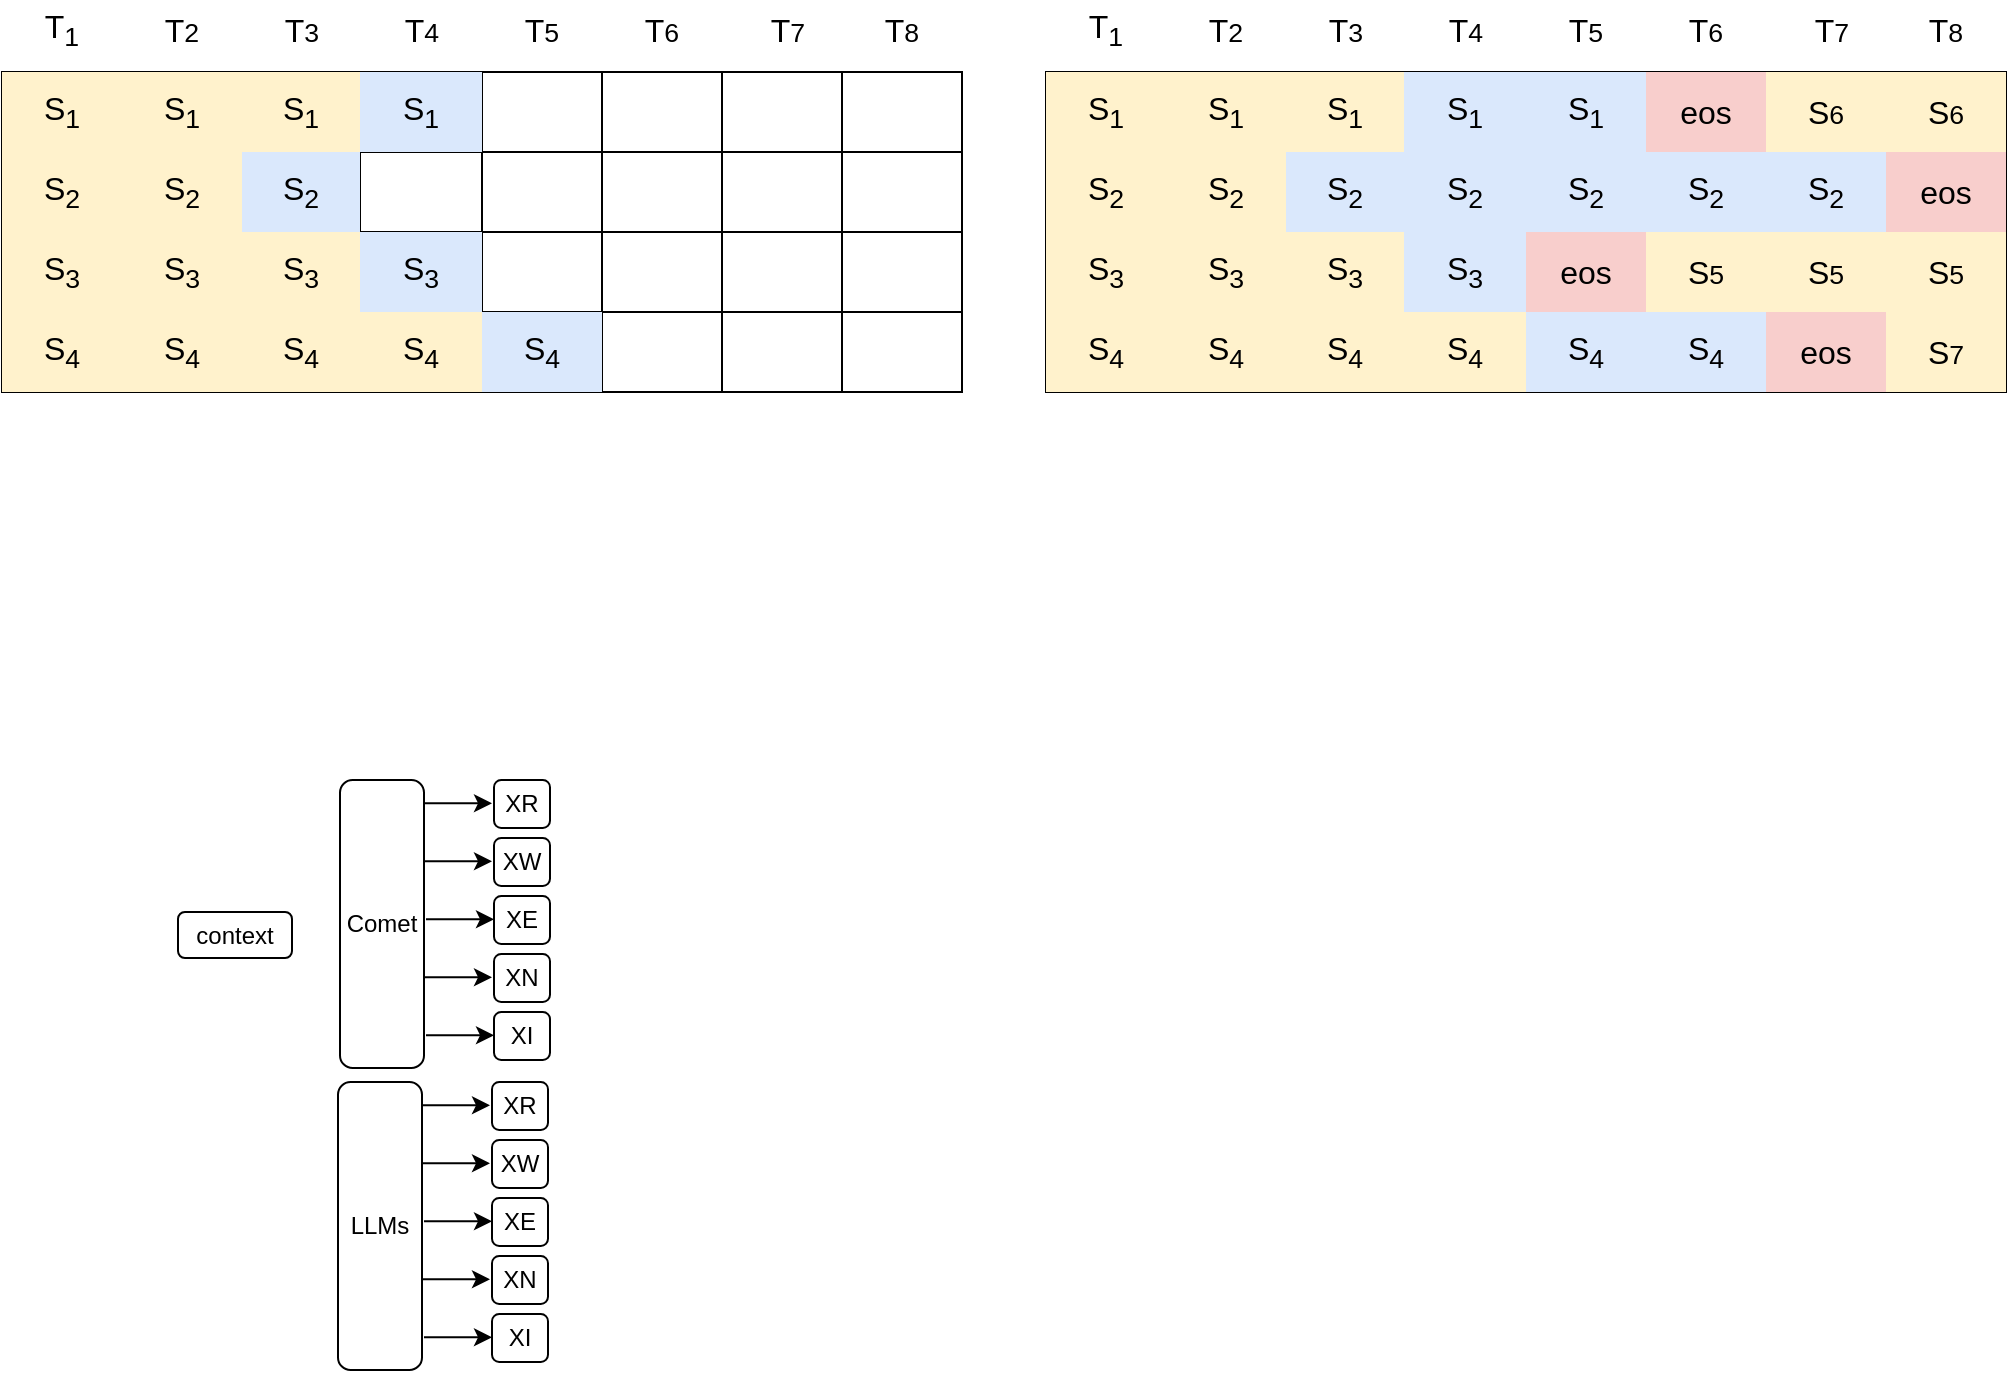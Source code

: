 <mxfile version="23.1.8" type="github">
  <diagram name="第 1 页" id="E3gvmm7QXCJdXxmauFpD">
    <mxGraphModel dx="1214" dy="18" grid="0" gridSize="10" guides="1" tooltips="1" connect="1" arrows="1" fold="1" page="0" pageScale="1" pageWidth="827" pageHeight="1169" math="0" shadow="0">
      <root>
        <mxCell id="0" />
        <mxCell id="1" parent="0" />
        <mxCell id="y5g39HavJ96Rf9E6E70P-49" value="" style="shape=table;startSize=0;container=1;collapsible=0;childLayout=tableLayout;fontSize=16;fillColor=none;" parent="1" vertex="1">
          <mxGeometry x="-293" y="565" width="480" height="160" as="geometry" />
        </mxCell>
        <mxCell id="y5g39HavJ96Rf9E6E70P-62" style="shape=tableRow;horizontal=0;startSize=0;swimlaneHead=0;swimlaneBody=0;strokeColor=inherit;top=0;left=0;bottom=0;right=0;collapsible=0;dropTarget=0;fillColor=none;points=[[0,0.5],[1,0.5]];portConstraint=eastwest;fontSize=16;" parent="y5g39HavJ96Rf9E6E70P-49" vertex="1">
          <mxGeometry width="480" height="40" as="geometry" />
        </mxCell>
        <mxCell id="y5g39HavJ96Rf9E6E70P-63" value="S&lt;sub&gt;1&lt;/sub&gt;" style="shape=partialRectangle;html=1;whiteSpace=wrap;connectable=0;strokeColor=#d6b656;overflow=hidden;fillColor=#fff2cc;top=0;left=0;bottom=0;right=0;pointerEvents=1;fontSize=16;" parent="y5g39HavJ96Rf9E6E70P-62" vertex="1">
          <mxGeometry width="60" height="40" as="geometry">
            <mxRectangle width="60" height="40" as="alternateBounds" />
          </mxGeometry>
        </mxCell>
        <mxCell id="y5g39HavJ96Rf9E6E70P-64" value="S&lt;sub&gt;1&lt;/sub&gt;" style="shape=partialRectangle;html=1;whiteSpace=wrap;connectable=0;strokeColor=#d6b656;overflow=hidden;fillColor=#fff2cc;top=0;left=0;bottom=0;right=0;pointerEvents=1;fontSize=16;" parent="y5g39HavJ96Rf9E6E70P-62" vertex="1">
          <mxGeometry x="60" width="60" height="40" as="geometry">
            <mxRectangle width="60" height="40" as="alternateBounds" />
          </mxGeometry>
        </mxCell>
        <mxCell id="y5g39HavJ96Rf9E6E70P-66" value="S&lt;sub&gt;1&lt;/sub&gt;" style="shape=partialRectangle;html=1;whiteSpace=wrap;connectable=0;strokeColor=#000000;overflow=hidden;fillColor=#fff2cc;top=0;left=0;bottom=0;right=0;pointerEvents=1;fontSize=16;" parent="y5g39HavJ96Rf9E6E70P-62" vertex="1">
          <mxGeometry x="120" width="59" height="40" as="geometry">
            <mxRectangle width="59" height="40" as="alternateBounds" />
          </mxGeometry>
        </mxCell>
        <mxCell id="y5g39HavJ96Rf9E6E70P-70" value="S&lt;sub&gt;1&lt;/sub&gt;" style="shape=partialRectangle;html=1;whiteSpace=wrap;connectable=0;strokeColor=#000000;overflow=hidden;fillColor=#dae8fc;top=0;left=0;bottom=0;right=0;pointerEvents=1;fontSize=16;" parent="y5g39HavJ96Rf9E6E70P-62" vertex="1">
          <mxGeometry x="179" width="61" height="40" as="geometry">
            <mxRectangle width="61" height="40" as="alternateBounds" />
          </mxGeometry>
        </mxCell>
        <mxCell id="y5g39HavJ96Rf9E6E70P-74" style="shape=partialRectangle;html=1;whiteSpace=wrap;connectable=0;overflow=hidden;fillColor=none;top=0;left=0;bottom=0;right=0;pointerEvents=1;fontSize=16;" parent="y5g39HavJ96Rf9E6E70P-62" vertex="1">
          <mxGeometry x="240" width="60" height="40" as="geometry">
            <mxRectangle width="60" height="40" as="alternateBounds" />
          </mxGeometry>
        </mxCell>
        <mxCell id="y5g39HavJ96Rf9E6E70P-78" style="shape=partialRectangle;html=1;whiteSpace=wrap;connectable=0;strokeColor=inherit;overflow=hidden;fillColor=none;top=0;left=0;bottom=0;right=0;pointerEvents=1;fontSize=16;" parent="y5g39HavJ96Rf9E6E70P-62" vertex="1">
          <mxGeometry x="300" width="60" height="40" as="geometry">
            <mxRectangle width="60" height="40" as="alternateBounds" />
          </mxGeometry>
        </mxCell>
        <mxCell id="y5g39HavJ96Rf9E6E70P-82" style="shape=partialRectangle;html=1;whiteSpace=wrap;connectable=0;strokeColor=inherit;overflow=hidden;fillColor=none;top=0;left=0;bottom=0;right=0;pointerEvents=1;fontSize=16;" parent="y5g39HavJ96Rf9E6E70P-62" vertex="1">
          <mxGeometry x="360" width="60" height="40" as="geometry">
            <mxRectangle width="60" height="40" as="alternateBounds" />
          </mxGeometry>
        </mxCell>
        <mxCell id="y5g39HavJ96Rf9E6E70P-65" style="shape=partialRectangle;html=1;whiteSpace=wrap;connectable=0;strokeColor=inherit;overflow=hidden;fillColor=none;top=0;left=0;bottom=0;right=0;pointerEvents=1;fontSize=16;" parent="y5g39HavJ96Rf9E6E70P-62" vertex="1">
          <mxGeometry x="420" width="60" height="40" as="geometry">
            <mxRectangle width="60" height="40" as="alternateBounds" />
          </mxGeometry>
        </mxCell>
        <mxCell id="y5g39HavJ96Rf9E6E70P-50" value="" style="shape=tableRow;horizontal=0;startSize=0;swimlaneHead=0;swimlaneBody=0;strokeColor=inherit;top=0;left=0;bottom=0;right=0;collapsible=0;dropTarget=0;fillColor=none;points=[[0,0.5],[1,0.5]];portConstraint=eastwest;fontSize=16;" parent="y5g39HavJ96Rf9E6E70P-49" vertex="1">
          <mxGeometry y="40" width="480" height="40" as="geometry" />
        </mxCell>
        <mxCell id="y5g39HavJ96Rf9E6E70P-51" value="S&lt;sub&gt;2&lt;/sub&gt;" style="shape=partialRectangle;html=1;whiteSpace=wrap;connectable=0;strokeColor=#d6b656;overflow=hidden;fillColor=#fff2cc;top=0;left=0;bottom=0;right=0;pointerEvents=1;fontSize=16;" parent="y5g39HavJ96Rf9E6E70P-50" vertex="1">
          <mxGeometry width="60" height="40" as="geometry">
            <mxRectangle width="60" height="40" as="alternateBounds" />
          </mxGeometry>
        </mxCell>
        <mxCell id="y5g39HavJ96Rf9E6E70P-52" value="S&lt;sub&gt;2&lt;/sub&gt;" style="shape=partialRectangle;html=1;whiteSpace=wrap;connectable=0;strokeColor=#d6b656;overflow=hidden;fillColor=#fff2cc;top=0;left=0;bottom=0;right=0;pointerEvents=1;fontSize=16;" parent="y5g39HavJ96Rf9E6E70P-50" vertex="1">
          <mxGeometry x="60" width="60" height="40" as="geometry">
            <mxRectangle width="60" height="40" as="alternateBounds" />
          </mxGeometry>
        </mxCell>
        <mxCell id="y5g39HavJ96Rf9E6E70P-67" value="S&lt;sub&gt;2&lt;/sub&gt;" style="shape=partialRectangle;html=1;whiteSpace=wrap;connectable=0;strokeColor=#6c8ebf;overflow=hidden;fillColor=#dae8fc;top=0;left=0;bottom=0;right=0;pointerEvents=1;fontSize=16;" parent="y5g39HavJ96Rf9E6E70P-50" vertex="1">
          <mxGeometry x="120" width="59" height="40" as="geometry">
            <mxRectangle width="59" height="40" as="alternateBounds" />
          </mxGeometry>
        </mxCell>
        <mxCell id="y5g39HavJ96Rf9E6E70P-71" value="" style="shape=partialRectangle;html=1;whiteSpace=wrap;connectable=0;strokeColor=inherit;overflow=hidden;fillColor=none;top=0;left=0;bottom=0;right=0;pointerEvents=1;fontSize=16;" parent="y5g39HavJ96Rf9E6E70P-50" vertex="1">
          <mxGeometry x="179" width="61" height="40" as="geometry">
            <mxRectangle width="61" height="40" as="alternateBounds" />
          </mxGeometry>
        </mxCell>
        <mxCell id="y5g39HavJ96Rf9E6E70P-75" style="shape=partialRectangle;html=1;whiteSpace=wrap;connectable=0;overflow=hidden;top=0;left=0;bottom=0;right=0;pointerEvents=1;fontSize=16;fillColor=none;" parent="y5g39HavJ96Rf9E6E70P-50" vertex="1">
          <mxGeometry x="240" width="60" height="40" as="geometry">
            <mxRectangle width="60" height="40" as="alternateBounds" />
          </mxGeometry>
        </mxCell>
        <mxCell id="y5g39HavJ96Rf9E6E70P-79" style="shape=partialRectangle;html=1;whiteSpace=wrap;connectable=0;overflow=hidden;top=0;left=0;bottom=0;right=0;pointerEvents=1;fontSize=16;fillColor=none;" parent="y5g39HavJ96Rf9E6E70P-50" vertex="1">
          <mxGeometry x="300" width="60" height="40" as="geometry">
            <mxRectangle width="60" height="40" as="alternateBounds" />
          </mxGeometry>
        </mxCell>
        <mxCell id="y5g39HavJ96Rf9E6E70P-83" style="shape=partialRectangle;html=1;whiteSpace=wrap;connectable=0;strokeColor=inherit;overflow=hidden;fillColor=none;top=0;left=0;bottom=0;right=0;pointerEvents=1;fontSize=16;" parent="y5g39HavJ96Rf9E6E70P-50" vertex="1">
          <mxGeometry x="360" width="60" height="40" as="geometry">
            <mxRectangle width="60" height="40" as="alternateBounds" />
          </mxGeometry>
        </mxCell>
        <mxCell id="y5g39HavJ96Rf9E6E70P-53" value="" style="shape=partialRectangle;html=1;whiteSpace=wrap;connectable=0;strokeColor=inherit;overflow=hidden;fillColor=none;top=0;left=0;bottom=0;right=0;pointerEvents=1;fontSize=16;" parent="y5g39HavJ96Rf9E6E70P-50" vertex="1">
          <mxGeometry x="420" width="60" height="40" as="geometry">
            <mxRectangle width="60" height="40" as="alternateBounds" />
          </mxGeometry>
        </mxCell>
        <mxCell id="y5g39HavJ96Rf9E6E70P-54" value="" style="shape=tableRow;horizontal=0;startSize=0;swimlaneHead=0;swimlaneBody=0;strokeColor=inherit;top=0;left=0;bottom=0;right=0;collapsible=0;dropTarget=0;fillColor=none;points=[[0,0.5],[1,0.5]];portConstraint=eastwest;fontSize=16;" parent="y5g39HavJ96Rf9E6E70P-49" vertex="1">
          <mxGeometry y="80" width="480" height="40" as="geometry" />
        </mxCell>
        <mxCell id="y5g39HavJ96Rf9E6E70P-55" value="S&lt;sub&gt;3&lt;/sub&gt;" style="shape=partialRectangle;html=1;whiteSpace=wrap;connectable=0;strokeColor=#d6b656;overflow=hidden;fillColor=#fff2cc;top=0;left=0;bottom=0;right=0;pointerEvents=1;fontSize=16;" parent="y5g39HavJ96Rf9E6E70P-54" vertex="1">
          <mxGeometry width="60" height="40" as="geometry">
            <mxRectangle width="60" height="40" as="alternateBounds" />
          </mxGeometry>
        </mxCell>
        <mxCell id="y5g39HavJ96Rf9E6E70P-56" value="S&lt;sub&gt;3&lt;/sub&gt;" style="shape=partialRectangle;html=1;whiteSpace=wrap;connectable=0;strokeColor=#d6b656;overflow=hidden;fillColor=#fff2cc;top=0;left=0;bottom=0;right=0;pointerEvents=1;fontSize=16;" parent="y5g39HavJ96Rf9E6E70P-54" vertex="1">
          <mxGeometry x="60" width="60" height="40" as="geometry">
            <mxRectangle width="60" height="40" as="alternateBounds" />
          </mxGeometry>
        </mxCell>
        <mxCell id="y5g39HavJ96Rf9E6E70P-68" value="S&lt;sub&gt;3&lt;/sub&gt;" style="shape=partialRectangle;html=1;whiteSpace=wrap;connectable=0;strokeColor=#d6b656;overflow=hidden;fillColor=#fff2cc;top=0;left=0;bottom=0;right=0;pointerEvents=1;fontSize=16;" parent="y5g39HavJ96Rf9E6E70P-54" vertex="1">
          <mxGeometry x="120" width="59" height="40" as="geometry">
            <mxRectangle width="59" height="40" as="alternateBounds" />
          </mxGeometry>
        </mxCell>
        <mxCell id="y5g39HavJ96Rf9E6E70P-72" value="S&lt;sub&gt;3&lt;/sub&gt;" style="shape=partialRectangle;html=1;whiteSpace=wrap;connectable=0;strokeColor=#6c8ebf;overflow=hidden;fillColor=#dae8fc;top=0;left=0;bottom=0;right=0;pointerEvents=1;fontSize=16;" parent="y5g39HavJ96Rf9E6E70P-54" vertex="1">
          <mxGeometry x="179" width="61" height="40" as="geometry">
            <mxRectangle width="61" height="40" as="alternateBounds" />
          </mxGeometry>
        </mxCell>
        <mxCell id="y5g39HavJ96Rf9E6E70P-76" style="shape=partialRectangle;html=1;whiteSpace=wrap;connectable=0;overflow=hidden;fillColor=none;top=0;left=0;bottom=0;right=0;pointerEvents=1;fontSize=16;strokeWidth=5;" parent="y5g39HavJ96Rf9E6E70P-54" vertex="1">
          <mxGeometry x="240" width="60" height="40" as="geometry">
            <mxRectangle width="60" height="40" as="alternateBounds" />
          </mxGeometry>
        </mxCell>
        <mxCell id="y5g39HavJ96Rf9E6E70P-80" style="shape=partialRectangle;html=1;whiteSpace=wrap;connectable=0;overflow=hidden;top=0;left=0;bottom=0;right=0;pointerEvents=1;fontSize=16;fillColor=none;" parent="y5g39HavJ96Rf9E6E70P-54" vertex="1">
          <mxGeometry x="300" width="60" height="40" as="geometry">
            <mxRectangle width="60" height="40" as="alternateBounds" />
          </mxGeometry>
        </mxCell>
        <mxCell id="y5g39HavJ96Rf9E6E70P-84" style="shape=partialRectangle;html=1;whiteSpace=wrap;connectable=0;strokeColor=inherit;overflow=hidden;fillColor=none;top=0;left=0;bottom=0;right=0;pointerEvents=1;fontSize=16;" parent="y5g39HavJ96Rf9E6E70P-54" vertex="1">
          <mxGeometry x="360" width="60" height="40" as="geometry">
            <mxRectangle width="60" height="40" as="alternateBounds" />
          </mxGeometry>
        </mxCell>
        <mxCell id="y5g39HavJ96Rf9E6E70P-57" value="" style="shape=partialRectangle;html=1;whiteSpace=wrap;connectable=0;strokeColor=inherit;overflow=hidden;fillColor=none;top=0;left=0;bottom=0;right=0;pointerEvents=1;fontSize=16;" parent="y5g39HavJ96Rf9E6E70P-54" vertex="1">
          <mxGeometry x="420" width="60" height="40" as="geometry">
            <mxRectangle width="60" height="40" as="alternateBounds" />
          </mxGeometry>
        </mxCell>
        <mxCell id="y5g39HavJ96Rf9E6E70P-58" value="" style="shape=tableRow;horizontal=0;startSize=0;swimlaneHead=0;swimlaneBody=0;strokeColor=inherit;top=0;left=0;bottom=0;right=0;collapsible=0;dropTarget=0;fillColor=none;points=[[0,0.5],[1,0.5]];portConstraint=eastwest;fontSize=16;" parent="y5g39HavJ96Rf9E6E70P-49" vertex="1">
          <mxGeometry y="120" width="480" height="40" as="geometry" />
        </mxCell>
        <mxCell id="y5g39HavJ96Rf9E6E70P-59" value="S&lt;sub&gt;4&lt;/sub&gt;" style="shape=partialRectangle;html=1;whiteSpace=wrap;connectable=0;strokeColor=#d6b656;overflow=hidden;fillColor=#fff2cc;top=0;left=0;bottom=0;right=0;pointerEvents=1;fontSize=16;" parent="y5g39HavJ96Rf9E6E70P-58" vertex="1">
          <mxGeometry width="60" height="40" as="geometry">
            <mxRectangle width="60" height="40" as="alternateBounds" />
          </mxGeometry>
        </mxCell>
        <mxCell id="y5g39HavJ96Rf9E6E70P-60" value="S&lt;sub&gt;4&lt;/sub&gt;" style="shape=partialRectangle;html=1;whiteSpace=wrap;connectable=0;strokeColor=#d6b656;overflow=hidden;fillColor=#fff2cc;top=0;left=0;bottom=0;right=0;pointerEvents=1;fontSize=16;" parent="y5g39HavJ96Rf9E6E70P-58" vertex="1">
          <mxGeometry x="60" width="60" height="40" as="geometry">
            <mxRectangle width="60" height="40" as="alternateBounds" />
          </mxGeometry>
        </mxCell>
        <mxCell id="y5g39HavJ96Rf9E6E70P-69" value="S&lt;sub&gt;4&lt;/sub&gt;" style="shape=partialRectangle;html=1;whiteSpace=wrap;connectable=0;strokeColor=#d6b656;overflow=hidden;fillColor=#fff2cc;top=0;left=0;bottom=0;right=0;pointerEvents=1;fontSize=16;" parent="y5g39HavJ96Rf9E6E70P-58" vertex="1">
          <mxGeometry x="120" width="59" height="40" as="geometry">
            <mxRectangle width="59" height="40" as="alternateBounds" />
          </mxGeometry>
        </mxCell>
        <mxCell id="y5g39HavJ96Rf9E6E70P-73" value="S&lt;sub&gt;4&lt;/sub&gt;" style="shape=partialRectangle;html=1;whiteSpace=wrap;connectable=0;strokeColor=#d6b656;overflow=hidden;fillColor=#fff2cc;top=0;left=0;bottom=0;right=0;pointerEvents=1;fontSize=16;" parent="y5g39HavJ96Rf9E6E70P-58" vertex="1">
          <mxGeometry x="179" width="61" height="40" as="geometry">
            <mxRectangle width="61" height="40" as="alternateBounds" />
          </mxGeometry>
        </mxCell>
        <mxCell id="y5g39HavJ96Rf9E6E70P-77" value="S&lt;sub&gt;4&lt;/sub&gt;" style="shape=partialRectangle;html=1;whiteSpace=wrap;connectable=0;strokeColor=#6c8ebf;overflow=hidden;fillColor=#dae8fc;top=0;left=0;bottom=0;right=0;pointerEvents=1;fontSize=16;" parent="y5g39HavJ96Rf9E6E70P-58" vertex="1">
          <mxGeometry x="240" width="60" height="40" as="geometry">
            <mxRectangle width="60" height="40" as="alternateBounds" />
          </mxGeometry>
        </mxCell>
        <mxCell id="y5g39HavJ96Rf9E6E70P-81" style="shape=partialRectangle;html=1;whiteSpace=wrap;connectable=0;strokeColor=inherit;overflow=hidden;fillColor=none;top=0;left=0;bottom=0;right=0;pointerEvents=1;fontSize=16;" parent="y5g39HavJ96Rf9E6E70P-58" vertex="1">
          <mxGeometry x="300" width="60" height="40" as="geometry">
            <mxRectangle width="60" height="40" as="alternateBounds" />
          </mxGeometry>
        </mxCell>
        <mxCell id="y5g39HavJ96Rf9E6E70P-85" style="shape=partialRectangle;html=1;whiteSpace=wrap;connectable=0;strokeColor=inherit;overflow=hidden;fillColor=none;top=0;left=0;bottom=0;right=0;pointerEvents=1;fontSize=16;" parent="y5g39HavJ96Rf9E6E70P-58" vertex="1">
          <mxGeometry x="360" width="60" height="40" as="geometry">
            <mxRectangle width="60" height="40" as="alternateBounds" />
          </mxGeometry>
        </mxCell>
        <mxCell id="y5g39HavJ96Rf9E6E70P-61" value="" style="shape=partialRectangle;html=1;whiteSpace=wrap;connectable=0;strokeColor=inherit;overflow=hidden;fillColor=none;top=0;left=0;bottom=0;right=0;pointerEvents=1;fontSize=16;" parent="y5g39HavJ96Rf9E6E70P-58" vertex="1">
          <mxGeometry x="420" width="60" height="40" as="geometry">
            <mxRectangle width="60" height="40" as="alternateBounds" />
          </mxGeometry>
        </mxCell>
        <mxCell id="y5g39HavJ96Rf9E6E70P-88" value="T&lt;sub&gt;1&lt;/sub&gt;" style="text;strokeColor=none;fillColor=none;html=1;align=center;verticalAlign=middle;whiteSpace=wrap;rounded=0;fontSize=16;" parent="1" vertex="1">
          <mxGeometry x="-293" y="529" width="60" height="30" as="geometry" />
        </mxCell>
        <mxCell id="y5g39HavJ96Rf9E6E70P-89" value="T&lt;span style=&quot;font-size: 13.333px;&quot;&gt;2&lt;/span&gt;" style="text;strokeColor=none;fillColor=none;html=1;align=center;verticalAlign=middle;whiteSpace=wrap;rounded=0;fontSize=16;" parent="1" vertex="1">
          <mxGeometry x="-233" y="529" width="60" height="30" as="geometry" />
        </mxCell>
        <mxCell id="y5g39HavJ96Rf9E6E70P-90" value="T&lt;span style=&quot;font-size: 13.333px;&quot;&gt;3&lt;/span&gt;" style="text;strokeColor=none;fillColor=none;html=1;align=center;verticalAlign=middle;whiteSpace=wrap;rounded=0;fontSize=16;" parent="1" vertex="1">
          <mxGeometry x="-173" y="529" width="60" height="30" as="geometry" />
        </mxCell>
        <mxCell id="y5g39HavJ96Rf9E6E70P-92" value="T&lt;span style=&quot;font-size: 13.333px;&quot;&gt;4&lt;/span&gt;" style="text;strokeColor=none;fillColor=none;html=1;align=center;verticalAlign=middle;whiteSpace=wrap;rounded=0;fontSize=16;" parent="1" vertex="1">
          <mxGeometry x="-113" y="529" width="60" height="30" as="geometry" />
        </mxCell>
        <mxCell id="y5g39HavJ96Rf9E6E70P-93" value="T&lt;span style=&quot;font-size: 13.333px;&quot;&gt;5&lt;/span&gt;" style="text;strokeColor=none;fillColor=none;html=1;align=center;verticalAlign=middle;whiteSpace=wrap;rounded=0;fontSize=16;" parent="1" vertex="1">
          <mxGeometry x="-53" y="529" width="60" height="30" as="geometry" />
        </mxCell>
        <mxCell id="y5g39HavJ96Rf9E6E70P-94" value="T&lt;span style=&quot;font-size: 13.333px;&quot;&gt;6&lt;/span&gt;" style="text;strokeColor=none;fillColor=none;html=1;align=center;verticalAlign=middle;whiteSpace=wrap;rounded=0;fontSize=16;" parent="1" vertex="1">
          <mxGeometry x="7" y="529" width="60" height="30" as="geometry" />
        </mxCell>
        <mxCell id="y5g39HavJ96Rf9E6E70P-95" value="T&lt;span style=&quot;font-size: 13.333px;&quot;&gt;7&lt;/span&gt;" style="text;strokeColor=none;fillColor=none;html=1;align=center;verticalAlign=middle;whiteSpace=wrap;rounded=0;fontSize=16;" parent="1" vertex="1">
          <mxGeometry x="70" y="529" width="60" height="30" as="geometry" />
        </mxCell>
        <mxCell id="y5g39HavJ96Rf9E6E70P-96" value="T&lt;span style=&quot;font-size: 13.333px;&quot;&gt;8&lt;/span&gt;" style="text;strokeColor=none;fillColor=none;html=1;align=center;verticalAlign=middle;whiteSpace=wrap;rounded=0;fontSize=16;" parent="1" vertex="1">
          <mxGeometry x="127" y="529" width="60" height="30" as="geometry" />
        </mxCell>
        <mxCell id="y5g39HavJ96Rf9E6E70P-142" value="" style="shape=table;startSize=0;container=1;collapsible=0;childLayout=tableLayout;fontSize=16;" parent="1" vertex="1">
          <mxGeometry x="229" y="565" width="480" height="160" as="geometry" />
        </mxCell>
        <mxCell id="y5g39HavJ96Rf9E6E70P-143" style="shape=tableRow;horizontal=0;startSize=0;swimlaneHead=0;swimlaneBody=0;strokeColor=inherit;top=0;left=0;bottom=0;right=0;collapsible=0;dropTarget=0;fillColor=none;points=[[0,0.5],[1,0.5]];portConstraint=eastwest;fontSize=16;" parent="y5g39HavJ96Rf9E6E70P-142" vertex="1">
          <mxGeometry width="480" height="40" as="geometry" />
        </mxCell>
        <mxCell id="y5g39HavJ96Rf9E6E70P-144" value="S&lt;sub&gt;1&lt;/sub&gt;" style="shape=partialRectangle;html=1;whiteSpace=wrap;connectable=0;strokeColor=#d6b656;overflow=hidden;fillColor=#fff2cc;top=0;left=0;bottom=0;right=0;pointerEvents=1;fontSize=16;" parent="y5g39HavJ96Rf9E6E70P-143" vertex="1">
          <mxGeometry width="60" height="40" as="geometry">
            <mxRectangle width="60" height="40" as="alternateBounds" />
          </mxGeometry>
        </mxCell>
        <mxCell id="y5g39HavJ96Rf9E6E70P-145" value="S&lt;sub&gt;1&lt;/sub&gt;" style="shape=partialRectangle;html=1;whiteSpace=wrap;connectable=0;strokeColor=#d6b656;overflow=hidden;fillColor=#fff2cc;top=0;left=0;bottom=0;right=0;pointerEvents=1;fontSize=16;" parent="y5g39HavJ96Rf9E6E70P-143" vertex="1">
          <mxGeometry x="60" width="60" height="40" as="geometry">
            <mxRectangle width="60" height="40" as="alternateBounds" />
          </mxGeometry>
        </mxCell>
        <mxCell id="y5g39HavJ96Rf9E6E70P-146" value="S&lt;sub&gt;1&lt;/sub&gt;" style="shape=partialRectangle;html=1;whiteSpace=wrap;connectable=0;strokeColor=#d6b656;overflow=hidden;fillColor=#fff2cc;top=0;left=0;bottom=0;right=0;pointerEvents=1;fontSize=16;" parent="y5g39HavJ96Rf9E6E70P-143" vertex="1">
          <mxGeometry x="120" width="59" height="40" as="geometry">
            <mxRectangle width="59" height="40" as="alternateBounds" />
          </mxGeometry>
        </mxCell>
        <mxCell id="y5g39HavJ96Rf9E6E70P-147" value="S&lt;sub&gt;1&lt;/sub&gt;" style="shape=partialRectangle;html=1;whiteSpace=wrap;connectable=0;strokeColor=#6c8ebf;overflow=hidden;fillColor=#dae8fc;top=0;left=0;bottom=0;right=0;pointerEvents=1;fontSize=16;" parent="y5g39HavJ96Rf9E6E70P-143" vertex="1">
          <mxGeometry x="179" width="61" height="40" as="geometry">
            <mxRectangle width="61" height="40" as="alternateBounds" />
          </mxGeometry>
        </mxCell>
        <mxCell id="y5g39HavJ96Rf9E6E70P-148" value="&lt;span style=&quot;color: rgb(0, 0, 0); font-family: Helvetica; font-size: 16px; font-style: normal; font-variant-ligatures: normal; font-variant-caps: normal; font-weight: 400; letter-spacing: normal; orphans: 2; text-align: center; text-indent: 0px; text-transform: none; widows: 2; word-spacing: 0px; -webkit-text-stroke-width: 0px; text-decoration-thickness: initial; text-decoration-style: initial; text-decoration-color: initial; float: none; display: inline !important;&quot;&gt;S&lt;/span&gt;&lt;sub style=&quot;border-color: var(--border-color); color: rgb(0, 0, 0); font-family: Helvetica; font-style: normal; font-variant-ligatures: normal; font-variant-caps: normal; font-weight: 400; letter-spacing: normal; orphans: 2; text-align: center; text-indent: 0px; text-transform: none; widows: 2; word-spacing: 0px; -webkit-text-stroke-width: 0px; text-decoration-thickness: initial; text-decoration-style: initial; text-decoration-color: initial;&quot;&gt;1&lt;/sub&gt;" style="shape=partialRectangle;html=1;whiteSpace=wrap;connectable=0;strokeColor=#000000;overflow=hidden;fillColor=#dae8fc;top=0;left=0;bottom=0;right=0;pointerEvents=1;fontSize=16;" parent="y5g39HavJ96Rf9E6E70P-143" vertex="1">
          <mxGeometry x="240" width="60" height="40" as="geometry">
            <mxRectangle width="60" height="40" as="alternateBounds" />
          </mxGeometry>
        </mxCell>
        <mxCell id="y5g39HavJ96Rf9E6E70P-149" value="eos" style="shape=partialRectangle;html=1;whiteSpace=wrap;connectable=0;strokeColor=#b85450;overflow=hidden;fillColor=#f8cecc;top=0;left=0;bottom=0;right=0;pointerEvents=1;fontSize=16;" parent="y5g39HavJ96Rf9E6E70P-143" vertex="1">
          <mxGeometry x="300" width="60" height="40" as="geometry">
            <mxRectangle width="60" height="40" as="alternateBounds" />
          </mxGeometry>
        </mxCell>
        <mxCell id="y5g39HavJ96Rf9E6E70P-150" value="&lt;span style=&quot;border-color: var(--border-color); color: rgb(0, 0, 0); font-family: Helvetica; font-size: 16px; font-style: normal; font-variant-ligatures: normal; font-variant-caps: normal; font-weight: 400; letter-spacing: normal; orphans: 2; text-align: center; text-indent: 0px; text-transform: none; widows: 2; word-spacing: 0px; -webkit-text-stroke-width: 0px; text-decoration-thickness: initial; text-decoration-style: initial; text-decoration-color: initial; float: none; display: inline !important;&quot;&gt;S&lt;/span&gt;&lt;span style=&quot;border-color: var(--border-color); color: rgb(0, 0, 0); font-family: Helvetica; font-style: normal; font-variant-ligatures: normal; font-variant-caps: normal; font-weight: 400; letter-spacing: normal; orphans: 2; text-align: center; text-indent: 0px; text-transform: none; widows: 2; word-spacing: 0px; -webkit-text-stroke-width: 0px; text-decoration-thickness: initial; text-decoration-style: initial; text-decoration-color: initial; float: none; font-size: 13.333px; display: inline !important;&quot;&gt;6&lt;/span&gt;" style="shape=partialRectangle;html=1;whiteSpace=wrap;connectable=0;strokeColor=#d6b656;overflow=hidden;fillColor=#fff2cc;top=0;left=0;bottom=0;right=0;pointerEvents=1;fontSize=16;" parent="y5g39HavJ96Rf9E6E70P-143" vertex="1">
          <mxGeometry x="360" width="60" height="40" as="geometry">
            <mxRectangle width="60" height="40" as="alternateBounds" />
          </mxGeometry>
        </mxCell>
        <mxCell id="y5g39HavJ96Rf9E6E70P-151" value="&lt;span style=&quot;border-color: var(--border-color); color: rgb(0, 0, 0); font-family: Helvetica; font-size: 16px; font-style: normal; font-variant-ligatures: normal; font-variant-caps: normal; font-weight: 400; letter-spacing: normal; orphans: 2; text-align: center; text-indent: 0px; text-transform: none; widows: 2; word-spacing: 0px; -webkit-text-stroke-width: 0px; text-decoration-thickness: initial; text-decoration-style: initial; text-decoration-color: initial; float: none; display: inline !important;&quot;&gt;S&lt;/span&gt;&lt;span style=&quot;border-color: var(--border-color); color: rgb(0, 0, 0); font-family: Helvetica; font-style: normal; font-variant-ligatures: normal; font-variant-caps: normal; font-weight: 400; letter-spacing: normal; orphans: 2; text-align: center; text-indent: 0px; text-transform: none; widows: 2; word-spacing: 0px; -webkit-text-stroke-width: 0px; text-decoration-thickness: initial; text-decoration-style: initial; text-decoration-color: initial; float: none; font-size: 13.333px; display: inline !important;&quot;&gt;6&lt;/span&gt;" style="shape=partialRectangle;html=1;whiteSpace=wrap;connectable=0;strokeColor=#d6b656;overflow=hidden;fillColor=#fff2cc;top=0;left=0;bottom=0;right=0;pointerEvents=1;fontSize=16;" parent="y5g39HavJ96Rf9E6E70P-143" vertex="1">
          <mxGeometry x="420" width="60" height="40" as="geometry">
            <mxRectangle width="60" height="40" as="alternateBounds" />
          </mxGeometry>
        </mxCell>
        <mxCell id="y5g39HavJ96Rf9E6E70P-152" value="" style="shape=tableRow;horizontal=0;startSize=0;swimlaneHead=0;swimlaneBody=0;strokeColor=inherit;top=0;left=0;bottom=0;right=0;collapsible=0;dropTarget=0;fillColor=none;points=[[0,0.5],[1,0.5]];portConstraint=eastwest;fontSize=16;" parent="y5g39HavJ96Rf9E6E70P-142" vertex="1">
          <mxGeometry y="40" width="480" height="40" as="geometry" />
        </mxCell>
        <mxCell id="y5g39HavJ96Rf9E6E70P-153" value="S&lt;sub&gt;2&lt;/sub&gt;" style="shape=partialRectangle;html=1;whiteSpace=wrap;connectable=0;strokeColor=#d6b656;overflow=hidden;fillColor=#fff2cc;top=0;left=0;bottom=0;right=0;pointerEvents=1;fontSize=16;" parent="y5g39HavJ96Rf9E6E70P-152" vertex="1">
          <mxGeometry width="60" height="40" as="geometry">
            <mxRectangle width="60" height="40" as="alternateBounds" />
          </mxGeometry>
        </mxCell>
        <mxCell id="y5g39HavJ96Rf9E6E70P-154" value="S&lt;sub&gt;2&lt;/sub&gt;" style="shape=partialRectangle;html=1;whiteSpace=wrap;connectable=0;strokeColor=#d6b656;overflow=hidden;fillColor=#fff2cc;top=0;left=0;bottom=0;right=0;pointerEvents=1;fontSize=16;" parent="y5g39HavJ96Rf9E6E70P-152" vertex="1">
          <mxGeometry x="60" width="60" height="40" as="geometry">
            <mxRectangle width="60" height="40" as="alternateBounds" />
          </mxGeometry>
        </mxCell>
        <mxCell id="y5g39HavJ96Rf9E6E70P-155" value="S&lt;sub&gt;2&lt;/sub&gt;" style="shape=partialRectangle;html=1;whiteSpace=wrap;connectable=0;strokeColor=#6c8ebf;overflow=hidden;fillColor=#dae8fc;top=0;left=0;bottom=0;right=0;pointerEvents=1;fontSize=16;" parent="y5g39HavJ96Rf9E6E70P-152" vertex="1">
          <mxGeometry x="120" width="59" height="40" as="geometry">
            <mxRectangle width="59" height="40" as="alternateBounds" />
          </mxGeometry>
        </mxCell>
        <mxCell id="y5g39HavJ96Rf9E6E70P-156" value="&lt;span style=&quot;color: rgb(0, 0, 0); font-family: Helvetica; font-size: 16px; font-style: normal; font-variant-ligatures: normal; font-variant-caps: normal; font-weight: 400; letter-spacing: normal; orphans: 2; text-align: center; text-indent: 0px; text-transform: none; widows: 2; word-spacing: 0px; -webkit-text-stroke-width: 0px; text-decoration-thickness: initial; text-decoration-style: initial; text-decoration-color: initial; float: none; display: inline !important;&quot;&gt;S&lt;/span&gt;&lt;sub style=&quot;border-color: var(--border-color); color: rgb(0, 0, 0); font-family: Helvetica; font-style: normal; font-variant-ligatures: normal; font-variant-caps: normal; font-weight: 400; letter-spacing: normal; orphans: 2; text-align: center; text-indent: 0px; text-transform: none; widows: 2; word-spacing: 0px; -webkit-text-stroke-width: 0px; text-decoration-thickness: initial; text-decoration-style: initial; text-decoration-color: initial;&quot;&gt;2&lt;/sub&gt;" style="shape=partialRectangle;html=1;whiteSpace=wrap;connectable=0;strokeColor=#6c8ebf;overflow=hidden;fillColor=#dae8fc;top=0;left=0;bottom=0;right=0;pointerEvents=1;fontSize=16;" parent="y5g39HavJ96Rf9E6E70P-152" vertex="1">
          <mxGeometry x="179" width="61" height="40" as="geometry">
            <mxRectangle width="61" height="40" as="alternateBounds" />
          </mxGeometry>
        </mxCell>
        <mxCell id="y5g39HavJ96Rf9E6E70P-157" value="&lt;span style=&quot;color: rgb(0, 0, 0); font-family: Helvetica; font-size: 16px; font-style: normal; font-variant-ligatures: normal; font-variant-caps: normal; font-weight: 400; letter-spacing: normal; orphans: 2; text-align: center; text-indent: 0px; text-transform: none; widows: 2; word-spacing: 0px; -webkit-text-stroke-width: 0px; text-decoration-thickness: initial; text-decoration-style: initial; text-decoration-color: initial; float: none; display: inline !important;&quot;&gt;S&lt;/span&gt;&lt;sub style=&quot;border-color: var(--border-color); color: rgb(0, 0, 0); font-family: Helvetica; font-style: normal; font-variant-ligatures: normal; font-variant-caps: normal; font-weight: 400; letter-spacing: normal; orphans: 2; text-align: center; text-indent: 0px; text-transform: none; widows: 2; word-spacing: 0px; -webkit-text-stroke-width: 0px; text-decoration-thickness: initial; text-decoration-style: initial; text-decoration-color: initial;&quot;&gt;2&lt;/sub&gt;" style="shape=partialRectangle;html=1;whiteSpace=wrap;connectable=0;strokeColor=#6c8ebf;overflow=hidden;fillColor=#dae8fc;top=0;left=0;bottom=0;right=0;pointerEvents=1;fontSize=16;" parent="y5g39HavJ96Rf9E6E70P-152" vertex="1">
          <mxGeometry x="240" width="60" height="40" as="geometry">
            <mxRectangle width="60" height="40" as="alternateBounds" />
          </mxGeometry>
        </mxCell>
        <mxCell id="y5g39HavJ96Rf9E6E70P-158" value="&lt;span style=&quot;color: rgb(0, 0, 0); font-family: Helvetica; font-size: 16px; font-style: normal; font-variant-ligatures: normal; font-variant-caps: normal; font-weight: 400; letter-spacing: normal; orphans: 2; text-align: center; text-indent: 0px; text-transform: none; widows: 2; word-spacing: 0px; -webkit-text-stroke-width: 0px; text-decoration-thickness: initial; text-decoration-style: initial; text-decoration-color: initial; float: none; display: inline !important;&quot;&gt;S&lt;/span&gt;&lt;sub style=&quot;border-color: var(--border-color); color: rgb(0, 0, 0); font-family: Helvetica; font-style: normal; font-variant-ligatures: normal; font-variant-caps: normal; font-weight: 400; letter-spacing: normal; orphans: 2; text-align: center; text-indent: 0px; text-transform: none; widows: 2; word-spacing: 0px; -webkit-text-stroke-width: 0px; text-decoration-thickness: initial; text-decoration-style: initial; text-decoration-color: initial;&quot;&gt;2&lt;/sub&gt;" style="shape=partialRectangle;html=1;whiteSpace=wrap;connectable=0;strokeColor=#6c8ebf;overflow=hidden;fillColor=#dae8fc;top=0;left=0;bottom=0;right=0;pointerEvents=1;fontSize=16;" parent="y5g39HavJ96Rf9E6E70P-152" vertex="1">
          <mxGeometry x="300" width="60" height="40" as="geometry">
            <mxRectangle width="60" height="40" as="alternateBounds" />
          </mxGeometry>
        </mxCell>
        <mxCell id="y5g39HavJ96Rf9E6E70P-159" value="&lt;span style=&quot;color: rgb(0, 0, 0); font-family: Helvetica; font-size: 16px; font-style: normal; font-variant-ligatures: normal; font-variant-caps: normal; font-weight: 400; letter-spacing: normal; orphans: 2; text-align: center; text-indent: 0px; text-transform: none; widows: 2; word-spacing: 0px; -webkit-text-stroke-width: 0px; text-decoration-thickness: initial; text-decoration-style: initial; text-decoration-color: initial; float: none; display: inline !important;&quot;&gt;S&lt;/span&gt;&lt;sub style=&quot;border-color: var(--border-color); color: rgb(0, 0, 0); font-family: Helvetica; font-style: normal; font-variant-ligatures: normal; font-variant-caps: normal; font-weight: 400; letter-spacing: normal; orphans: 2; text-align: center; text-indent: 0px; text-transform: none; widows: 2; word-spacing: 0px; -webkit-text-stroke-width: 0px; text-decoration-thickness: initial; text-decoration-style: initial; text-decoration-color: initial;&quot;&gt;2&lt;/sub&gt;" style="shape=partialRectangle;html=1;whiteSpace=wrap;connectable=0;strokeColor=#6c8ebf;overflow=hidden;fillColor=#dae8fc;top=0;left=0;bottom=0;right=0;pointerEvents=1;fontSize=16;" parent="y5g39HavJ96Rf9E6E70P-152" vertex="1">
          <mxGeometry x="360" width="60" height="40" as="geometry">
            <mxRectangle width="60" height="40" as="alternateBounds" />
          </mxGeometry>
        </mxCell>
        <mxCell id="y5g39HavJ96Rf9E6E70P-160" value="eos" style="shape=partialRectangle;html=1;whiteSpace=wrap;connectable=0;strokeColor=#b85450;overflow=hidden;fillColor=#f8cecc;top=0;left=0;bottom=0;right=0;pointerEvents=1;fontSize=16;" parent="y5g39HavJ96Rf9E6E70P-152" vertex="1">
          <mxGeometry x="420" width="60" height="40" as="geometry">
            <mxRectangle width="60" height="40" as="alternateBounds" />
          </mxGeometry>
        </mxCell>
        <mxCell id="y5g39HavJ96Rf9E6E70P-161" value="" style="shape=tableRow;horizontal=0;startSize=0;swimlaneHead=0;swimlaneBody=0;strokeColor=inherit;top=0;left=0;bottom=0;right=0;collapsible=0;dropTarget=0;fillColor=none;points=[[0,0.5],[1,0.5]];portConstraint=eastwest;fontSize=16;" parent="y5g39HavJ96Rf9E6E70P-142" vertex="1">
          <mxGeometry y="80" width="480" height="40" as="geometry" />
        </mxCell>
        <mxCell id="y5g39HavJ96Rf9E6E70P-162" value="S&lt;sub&gt;3&lt;/sub&gt;" style="shape=partialRectangle;html=1;whiteSpace=wrap;connectable=0;strokeColor=#d6b656;overflow=hidden;fillColor=#fff2cc;top=0;left=0;bottom=0;right=0;pointerEvents=1;fontSize=16;" parent="y5g39HavJ96Rf9E6E70P-161" vertex="1">
          <mxGeometry width="60" height="40" as="geometry">
            <mxRectangle width="60" height="40" as="alternateBounds" />
          </mxGeometry>
        </mxCell>
        <mxCell id="y5g39HavJ96Rf9E6E70P-163" value="S&lt;sub&gt;3&lt;/sub&gt;" style="shape=partialRectangle;html=1;whiteSpace=wrap;connectable=0;strokeColor=#d6b656;overflow=hidden;fillColor=#fff2cc;top=0;left=0;bottom=0;right=0;pointerEvents=1;fontSize=16;" parent="y5g39HavJ96Rf9E6E70P-161" vertex="1">
          <mxGeometry x="60" width="60" height="40" as="geometry">
            <mxRectangle width="60" height="40" as="alternateBounds" />
          </mxGeometry>
        </mxCell>
        <mxCell id="y5g39HavJ96Rf9E6E70P-164" value="S&lt;sub&gt;3&lt;/sub&gt;" style="shape=partialRectangle;html=1;whiteSpace=wrap;connectable=0;strokeColor=#d6b656;overflow=hidden;fillColor=#fff2cc;top=0;left=0;bottom=0;right=0;pointerEvents=1;fontSize=16;" parent="y5g39HavJ96Rf9E6E70P-161" vertex="1">
          <mxGeometry x="120" width="59" height="40" as="geometry">
            <mxRectangle width="59" height="40" as="alternateBounds" />
          </mxGeometry>
        </mxCell>
        <mxCell id="y5g39HavJ96Rf9E6E70P-165" value="S&lt;sub&gt;3&lt;/sub&gt;" style="shape=partialRectangle;html=1;whiteSpace=wrap;connectable=0;strokeColor=#6c8ebf;overflow=hidden;fillColor=#dae8fc;top=0;left=0;bottom=0;right=0;pointerEvents=1;fontSize=16;" parent="y5g39HavJ96Rf9E6E70P-161" vertex="1">
          <mxGeometry x="179" width="61" height="40" as="geometry">
            <mxRectangle width="61" height="40" as="alternateBounds" />
          </mxGeometry>
        </mxCell>
        <mxCell id="y5g39HavJ96Rf9E6E70P-166" value="eos" style="shape=partialRectangle;html=1;whiteSpace=wrap;connectable=0;strokeColor=#b85450;overflow=hidden;fillColor=#f8cecc;top=0;left=0;bottom=0;right=0;pointerEvents=1;fontSize=16;" parent="y5g39HavJ96Rf9E6E70P-161" vertex="1">
          <mxGeometry x="240" width="60" height="40" as="geometry">
            <mxRectangle width="60" height="40" as="alternateBounds" />
          </mxGeometry>
        </mxCell>
        <mxCell id="y5g39HavJ96Rf9E6E70P-167" value="&lt;span style=&quot;border-color: var(--border-color); color: rgb(0, 0, 0); font-family: Helvetica; font-size: 16px; font-style: normal; font-variant-ligatures: normal; font-variant-caps: normal; font-weight: 400; letter-spacing: normal; orphans: 2; text-align: center; text-indent: 0px; text-transform: none; widows: 2; word-spacing: 0px; -webkit-text-stroke-width: 0px; text-decoration-thickness: initial; text-decoration-style: initial; text-decoration-color: initial; float: none; display: inline !important;&quot;&gt;S&lt;/span&gt;&lt;span style=&quot;border-color: var(--border-color); color: rgb(0, 0, 0); font-family: Helvetica; font-style: normal; font-variant-ligatures: normal; font-variant-caps: normal; font-weight: 400; letter-spacing: normal; orphans: 2; text-align: center; text-indent: 0px; text-transform: none; widows: 2; word-spacing: 0px; -webkit-text-stroke-width: 0px; text-decoration-thickness: initial; text-decoration-style: initial; text-decoration-color: initial; float: none; font-size: 13.333px; display: inline !important;&quot;&gt;5&lt;/span&gt;" style="shape=partialRectangle;html=1;whiteSpace=wrap;connectable=0;strokeColor=#d6b656;overflow=hidden;fillColor=#fff2cc;top=0;left=0;bottom=0;right=0;pointerEvents=1;fontSize=16;" parent="y5g39HavJ96Rf9E6E70P-161" vertex="1">
          <mxGeometry x="300" width="60" height="40" as="geometry">
            <mxRectangle width="60" height="40" as="alternateBounds" />
          </mxGeometry>
        </mxCell>
        <mxCell id="y5g39HavJ96Rf9E6E70P-168" value="&lt;span style=&quot;border-color: var(--border-color); color: rgb(0, 0, 0); font-family: Helvetica; font-size: 16px; font-style: normal; font-variant-ligatures: normal; font-variant-caps: normal; font-weight: 400; letter-spacing: normal; orphans: 2; text-align: center; text-indent: 0px; text-transform: none; widows: 2; word-spacing: 0px; -webkit-text-stroke-width: 0px; text-decoration-thickness: initial; text-decoration-style: initial; text-decoration-color: initial; float: none; display: inline !important;&quot;&gt;S&lt;/span&gt;&lt;span style=&quot;border-color: var(--border-color); color: rgb(0, 0, 0); font-family: Helvetica; font-style: normal; font-variant-ligatures: normal; font-variant-caps: normal; font-weight: 400; letter-spacing: normal; orphans: 2; text-align: center; text-indent: 0px; text-transform: none; widows: 2; word-spacing: 0px; -webkit-text-stroke-width: 0px; text-decoration-thickness: initial; text-decoration-style: initial; text-decoration-color: initial; float: none; font-size: 13.333px; display: inline !important;&quot;&gt;5&lt;/span&gt;" style="shape=partialRectangle;html=1;whiteSpace=wrap;connectable=0;strokeColor=#d6b656;overflow=hidden;fillColor=#fff2cc;top=0;left=0;bottom=0;right=0;pointerEvents=1;fontSize=16;" parent="y5g39HavJ96Rf9E6E70P-161" vertex="1">
          <mxGeometry x="360" width="60" height="40" as="geometry">
            <mxRectangle width="60" height="40" as="alternateBounds" />
          </mxGeometry>
        </mxCell>
        <mxCell id="y5g39HavJ96Rf9E6E70P-169" value="&lt;span style=&quot;border-color: var(--border-color); color: rgb(0, 0, 0); font-family: Helvetica; font-size: 16px; font-style: normal; font-variant-ligatures: normal; font-variant-caps: normal; font-weight: 400; letter-spacing: normal; orphans: 2; text-align: center; text-indent: 0px; text-transform: none; widows: 2; word-spacing: 0px; -webkit-text-stroke-width: 0px; text-decoration-thickness: initial; text-decoration-style: initial; text-decoration-color: initial; float: none; display: inline !important;&quot;&gt;S&lt;/span&gt;&lt;span style=&quot;border-color: var(--border-color); color: rgb(0, 0, 0); font-family: Helvetica; font-style: normal; font-variant-ligatures: normal; font-variant-caps: normal; font-weight: 400; letter-spacing: normal; orphans: 2; text-align: center; text-indent: 0px; text-transform: none; widows: 2; word-spacing: 0px; -webkit-text-stroke-width: 0px; text-decoration-thickness: initial; text-decoration-style: initial; text-decoration-color: initial; float: none; font-size: 13.333px; display: inline !important;&quot;&gt;5&lt;/span&gt;" style="shape=partialRectangle;html=1;whiteSpace=wrap;connectable=0;strokeColor=#d6b656;overflow=hidden;fillColor=#fff2cc;top=0;left=0;bottom=0;right=0;pointerEvents=1;fontSize=16;" parent="y5g39HavJ96Rf9E6E70P-161" vertex="1">
          <mxGeometry x="420" width="60" height="40" as="geometry">
            <mxRectangle width="60" height="40" as="alternateBounds" />
          </mxGeometry>
        </mxCell>
        <mxCell id="y5g39HavJ96Rf9E6E70P-170" value="" style="shape=tableRow;horizontal=0;startSize=0;swimlaneHead=0;swimlaneBody=0;strokeColor=inherit;top=0;left=0;bottom=0;right=0;collapsible=0;dropTarget=0;fillColor=none;points=[[0,0.5],[1,0.5]];portConstraint=eastwest;fontSize=16;" parent="y5g39HavJ96Rf9E6E70P-142" vertex="1">
          <mxGeometry y="120" width="480" height="40" as="geometry" />
        </mxCell>
        <mxCell id="y5g39HavJ96Rf9E6E70P-171" value="S&lt;sub&gt;4&lt;/sub&gt;" style="shape=partialRectangle;html=1;whiteSpace=wrap;connectable=0;strokeColor=#d6b656;overflow=hidden;fillColor=#fff2cc;top=0;left=0;bottom=0;right=0;pointerEvents=1;fontSize=16;" parent="y5g39HavJ96Rf9E6E70P-170" vertex="1">
          <mxGeometry width="60" height="40" as="geometry">
            <mxRectangle width="60" height="40" as="alternateBounds" />
          </mxGeometry>
        </mxCell>
        <mxCell id="y5g39HavJ96Rf9E6E70P-172" value="S&lt;sub&gt;4&lt;/sub&gt;" style="shape=partialRectangle;html=1;whiteSpace=wrap;connectable=0;strokeColor=#d6b656;overflow=hidden;fillColor=#fff2cc;top=0;left=0;bottom=0;right=0;pointerEvents=1;fontSize=16;" parent="y5g39HavJ96Rf9E6E70P-170" vertex="1">
          <mxGeometry x="60" width="60" height="40" as="geometry">
            <mxRectangle width="60" height="40" as="alternateBounds" />
          </mxGeometry>
        </mxCell>
        <mxCell id="y5g39HavJ96Rf9E6E70P-173" value="S&lt;sub&gt;4&lt;/sub&gt;" style="shape=partialRectangle;html=1;whiteSpace=wrap;connectable=0;strokeColor=#d6b656;overflow=hidden;fillColor=#fff2cc;top=0;left=0;bottom=0;right=0;pointerEvents=1;fontSize=16;" parent="y5g39HavJ96Rf9E6E70P-170" vertex="1">
          <mxGeometry x="120" width="59" height="40" as="geometry">
            <mxRectangle width="59" height="40" as="alternateBounds" />
          </mxGeometry>
        </mxCell>
        <mxCell id="y5g39HavJ96Rf9E6E70P-174" value="S&lt;sub&gt;4&lt;/sub&gt;" style="shape=partialRectangle;html=1;whiteSpace=wrap;connectable=0;strokeColor=#d6b656;overflow=hidden;fillColor=#fff2cc;top=0;left=0;bottom=0;right=0;pointerEvents=1;fontSize=16;" parent="y5g39HavJ96Rf9E6E70P-170" vertex="1">
          <mxGeometry x="179" width="61" height="40" as="geometry">
            <mxRectangle width="61" height="40" as="alternateBounds" />
          </mxGeometry>
        </mxCell>
        <mxCell id="y5g39HavJ96Rf9E6E70P-175" value="S&lt;sub&gt;4&lt;/sub&gt;" style="shape=partialRectangle;html=1;whiteSpace=wrap;connectable=0;strokeColor=#6c8ebf;overflow=hidden;fillColor=#dae8fc;top=0;left=0;bottom=0;right=0;pointerEvents=1;fontSize=16;" parent="y5g39HavJ96Rf9E6E70P-170" vertex="1">
          <mxGeometry x="240" width="60" height="40" as="geometry">
            <mxRectangle width="60" height="40" as="alternateBounds" />
          </mxGeometry>
        </mxCell>
        <mxCell id="y5g39HavJ96Rf9E6E70P-176" value="&lt;span style=&quot;color: rgb(0, 0, 0); font-family: Helvetica; font-size: 16px; font-style: normal; font-variant-ligatures: normal; font-variant-caps: normal; font-weight: 400; letter-spacing: normal; orphans: 2; text-align: center; text-indent: 0px; text-transform: none; widows: 2; word-spacing: 0px; -webkit-text-stroke-width: 0px; text-decoration-thickness: initial; text-decoration-style: initial; text-decoration-color: initial; float: none; display: inline !important;&quot;&gt;S&lt;/span&gt;&lt;sub style=&quot;border-color: var(--border-color); color: rgb(0, 0, 0); font-family: Helvetica; font-style: normal; font-variant-ligatures: normal; font-variant-caps: normal; font-weight: 400; letter-spacing: normal; orphans: 2; text-align: center; text-indent: 0px; text-transform: none; widows: 2; word-spacing: 0px; -webkit-text-stroke-width: 0px; text-decoration-thickness: initial; text-decoration-style: initial; text-decoration-color: initial;&quot;&gt;4&lt;/sub&gt;" style="shape=partialRectangle;html=1;whiteSpace=wrap;connectable=0;strokeColor=#6c8ebf;overflow=hidden;fillColor=#dae8fc;top=0;left=0;bottom=0;right=0;pointerEvents=1;fontSize=16;" parent="y5g39HavJ96Rf9E6E70P-170" vertex="1">
          <mxGeometry x="300" width="60" height="40" as="geometry">
            <mxRectangle width="60" height="40" as="alternateBounds" />
          </mxGeometry>
        </mxCell>
        <mxCell id="y5g39HavJ96Rf9E6E70P-177" value="eos" style="shape=partialRectangle;html=1;whiteSpace=wrap;connectable=0;strokeColor=#b85450;overflow=hidden;fillColor=#f8cecc;top=0;left=0;bottom=0;right=0;pointerEvents=1;fontSize=16;" parent="y5g39HavJ96Rf9E6E70P-170" vertex="1">
          <mxGeometry x="360" width="60" height="40" as="geometry">
            <mxRectangle width="60" height="40" as="alternateBounds" />
          </mxGeometry>
        </mxCell>
        <mxCell id="y5g39HavJ96Rf9E6E70P-178" value="&lt;span style=&quot;border-color: var(--border-color); color: rgb(0, 0, 0); font-family: Helvetica; font-size: 16px; font-style: normal; font-variant-ligatures: normal; font-variant-caps: normal; font-weight: 400; letter-spacing: normal; orphans: 2; text-align: center; text-indent: 0px; text-transform: none; widows: 2; word-spacing: 0px; -webkit-text-stroke-width: 0px; text-decoration-thickness: initial; text-decoration-style: initial; text-decoration-color: initial; float: none; display: inline !important;&quot;&gt;S&lt;/span&gt;&lt;span style=&quot;border-color: var(--border-color); color: rgb(0, 0, 0); font-family: Helvetica; font-style: normal; font-variant-ligatures: normal; font-variant-caps: normal; font-weight: 400; letter-spacing: normal; orphans: 2; text-align: center; text-indent: 0px; text-transform: none; widows: 2; word-spacing: 0px; -webkit-text-stroke-width: 0px; text-decoration-thickness: initial; text-decoration-style: initial; text-decoration-color: initial; float: none; font-size: 13.333px; display: inline !important;&quot;&gt;7&lt;/span&gt;" style="shape=partialRectangle;html=1;whiteSpace=wrap;connectable=0;strokeColor=#d6b656;overflow=hidden;fillColor=#fff2cc;top=0;left=0;bottom=0;right=0;pointerEvents=1;fontSize=16;" parent="y5g39HavJ96Rf9E6E70P-170" vertex="1">
          <mxGeometry x="420" width="60" height="40" as="geometry">
            <mxRectangle width="60" height="40" as="alternateBounds" />
          </mxGeometry>
        </mxCell>
        <mxCell id="y5g39HavJ96Rf9E6E70P-179" value="T&lt;sub&gt;1&lt;/sub&gt;" style="text;strokeColor=none;fillColor=none;html=1;align=center;verticalAlign=middle;whiteSpace=wrap;rounded=0;fontSize=16;" parent="1" vertex="1">
          <mxGeometry x="229" y="529" width="60" height="30" as="geometry" />
        </mxCell>
        <mxCell id="y5g39HavJ96Rf9E6E70P-180" value="T&lt;span style=&quot;font-size: 13.333px;&quot;&gt;2&lt;/span&gt;" style="text;strokeColor=none;fillColor=none;html=1;align=center;verticalAlign=middle;whiteSpace=wrap;rounded=0;fontSize=16;" parent="1" vertex="1">
          <mxGeometry x="289" y="529" width="60" height="30" as="geometry" />
        </mxCell>
        <mxCell id="y5g39HavJ96Rf9E6E70P-181" value="T&lt;span style=&quot;font-size: 13.333px;&quot;&gt;3&lt;/span&gt;" style="text;strokeColor=none;fillColor=none;html=1;align=center;verticalAlign=middle;whiteSpace=wrap;rounded=0;fontSize=16;" parent="1" vertex="1">
          <mxGeometry x="349" y="529" width="60" height="30" as="geometry" />
        </mxCell>
        <mxCell id="y5g39HavJ96Rf9E6E70P-182" value="T&lt;span style=&quot;font-size: 13.333px;&quot;&gt;4&lt;/span&gt;" style="text;strokeColor=none;fillColor=none;html=1;align=center;verticalAlign=middle;whiteSpace=wrap;rounded=0;fontSize=16;" parent="1" vertex="1">
          <mxGeometry x="409" y="529" width="60" height="30" as="geometry" />
        </mxCell>
        <mxCell id="y5g39HavJ96Rf9E6E70P-183" value="T&lt;span style=&quot;font-size: 13.333px;&quot;&gt;5&lt;/span&gt;" style="text;strokeColor=none;fillColor=none;html=1;align=center;verticalAlign=middle;whiteSpace=wrap;rounded=0;fontSize=16;" parent="1" vertex="1">
          <mxGeometry x="469" y="529" width="60" height="30" as="geometry" />
        </mxCell>
        <mxCell id="y5g39HavJ96Rf9E6E70P-184" value="T&lt;span style=&quot;font-size: 13.333px;&quot;&gt;6&lt;/span&gt;" style="text;strokeColor=none;fillColor=none;html=1;align=center;verticalAlign=middle;whiteSpace=wrap;rounded=0;fontSize=16;" parent="1" vertex="1">
          <mxGeometry x="529" y="529" width="60" height="30" as="geometry" />
        </mxCell>
        <mxCell id="y5g39HavJ96Rf9E6E70P-185" value="T&lt;span style=&quot;font-size: 13.333px;&quot;&gt;7&lt;/span&gt;" style="text;strokeColor=none;fillColor=none;html=1;align=center;verticalAlign=middle;whiteSpace=wrap;rounded=0;fontSize=16;" parent="1" vertex="1">
          <mxGeometry x="592" y="529" width="60" height="30" as="geometry" />
        </mxCell>
        <mxCell id="y5g39HavJ96Rf9E6E70P-186" value="T&lt;span style=&quot;font-size: 13.333px;&quot;&gt;8&lt;/span&gt;" style="text;strokeColor=none;fillColor=none;html=1;align=center;verticalAlign=middle;whiteSpace=wrap;rounded=0;fontSize=16;" parent="1" vertex="1">
          <mxGeometry x="649" y="529" width="60" height="30" as="geometry" />
        </mxCell>
        <mxCell id="IsrD2tZtUcg1wsm33_JZ-1" value="context" style="rounded=1;whiteSpace=wrap;html=1;" vertex="1" parent="1">
          <mxGeometry x="-205" y="985" width="57" height="23" as="geometry" />
        </mxCell>
        <mxCell id="IsrD2tZtUcg1wsm33_JZ-16" value="" style="group" vertex="1" connectable="0" parent="1">
          <mxGeometry x="-124" y="919" width="105" height="144" as="geometry" />
        </mxCell>
        <mxCell id="IsrD2tZtUcg1wsm33_JZ-3" value="Comet" style="rounded=1;whiteSpace=wrap;html=1;" vertex="1" parent="IsrD2tZtUcg1wsm33_JZ-16">
          <mxGeometry width="42" height="144" as="geometry" />
        </mxCell>
        <mxCell id="IsrD2tZtUcg1wsm33_JZ-4" style="edgeStyle=orthogonalEdgeStyle;rounded=0;orthogonalLoop=1;jettySize=auto;html=1;exitX=0.5;exitY=1;exitDx=0;exitDy=0;" edge="1" parent="IsrD2tZtUcg1wsm33_JZ-16">
          <mxGeometry relative="1" as="geometry">
            <mxPoint x="26.5" y="123" as="sourcePoint" />
            <mxPoint x="26.5" y="123" as="targetPoint" />
          </mxGeometry>
        </mxCell>
        <mxCell id="IsrD2tZtUcg1wsm33_JZ-6" value="XR" style="rounded=1;whiteSpace=wrap;html=1;" vertex="1" parent="IsrD2tZtUcg1wsm33_JZ-16">
          <mxGeometry x="77" width="28" height="24" as="geometry" />
        </mxCell>
        <mxCell id="IsrD2tZtUcg1wsm33_JZ-7" value="XW" style="rounded=1;whiteSpace=wrap;html=1;" vertex="1" parent="IsrD2tZtUcg1wsm33_JZ-16">
          <mxGeometry x="77" y="29" width="28" height="24" as="geometry" />
        </mxCell>
        <mxCell id="IsrD2tZtUcg1wsm33_JZ-8" value="XI" style="rounded=1;whiteSpace=wrap;html=1;" vertex="1" parent="IsrD2tZtUcg1wsm33_JZ-16">
          <mxGeometry x="77" y="116" width="28" height="24" as="geometry" />
        </mxCell>
        <mxCell id="IsrD2tZtUcg1wsm33_JZ-9" value="XN" style="rounded=1;whiteSpace=wrap;html=1;" vertex="1" parent="IsrD2tZtUcg1wsm33_JZ-16">
          <mxGeometry x="77" y="87" width="28" height="24" as="geometry" />
        </mxCell>
        <mxCell id="IsrD2tZtUcg1wsm33_JZ-10" value="XE" style="rounded=1;whiteSpace=wrap;html=1;" vertex="1" parent="IsrD2tZtUcg1wsm33_JZ-16">
          <mxGeometry x="77" y="58" width="28" height="24" as="geometry" />
        </mxCell>
        <mxCell id="IsrD2tZtUcg1wsm33_JZ-11" value="" style="endArrow=classic;html=1;rounded=0;" edge="1" parent="IsrD2tZtUcg1wsm33_JZ-16">
          <mxGeometry width="50" height="50" relative="1" as="geometry">
            <mxPoint x="42" y="11.66" as="sourcePoint" />
            <mxPoint x="76" y="11.66" as="targetPoint" />
          </mxGeometry>
        </mxCell>
        <mxCell id="IsrD2tZtUcg1wsm33_JZ-12" value="" style="endArrow=classic;html=1;rounded=0;" edge="1" parent="IsrD2tZtUcg1wsm33_JZ-16">
          <mxGeometry width="50" height="50" relative="1" as="geometry">
            <mxPoint x="43" y="69.66" as="sourcePoint" />
            <mxPoint x="77" y="69.66" as="targetPoint" />
          </mxGeometry>
        </mxCell>
        <mxCell id="IsrD2tZtUcg1wsm33_JZ-13" value="" style="endArrow=classic;html=1;rounded=0;" edge="1" parent="IsrD2tZtUcg1wsm33_JZ-16">
          <mxGeometry width="50" height="50" relative="1" as="geometry">
            <mxPoint x="42" y="40.66" as="sourcePoint" />
            <mxPoint x="76" y="40.66" as="targetPoint" />
          </mxGeometry>
        </mxCell>
        <mxCell id="IsrD2tZtUcg1wsm33_JZ-14" value="" style="endArrow=classic;html=1;rounded=0;" edge="1" parent="IsrD2tZtUcg1wsm33_JZ-16">
          <mxGeometry width="50" height="50" relative="1" as="geometry">
            <mxPoint x="43" y="127.66" as="sourcePoint" />
            <mxPoint x="77" y="127.66" as="targetPoint" />
          </mxGeometry>
        </mxCell>
        <mxCell id="IsrD2tZtUcg1wsm33_JZ-15" value="" style="endArrow=classic;html=1;rounded=0;" edge="1" parent="IsrD2tZtUcg1wsm33_JZ-16">
          <mxGeometry width="50" height="50" relative="1" as="geometry">
            <mxPoint x="42" y="98.66" as="sourcePoint" />
            <mxPoint x="76" y="98.66" as="targetPoint" />
          </mxGeometry>
        </mxCell>
        <mxCell id="IsrD2tZtUcg1wsm33_JZ-17" value="" style="group" vertex="1" connectable="0" parent="1">
          <mxGeometry x="-125" y="1070" width="105" height="144" as="geometry" />
        </mxCell>
        <mxCell id="IsrD2tZtUcg1wsm33_JZ-18" value="LLMs" style="rounded=1;whiteSpace=wrap;html=1;" vertex="1" parent="IsrD2tZtUcg1wsm33_JZ-17">
          <mxGeometry width="42" height="144" as="geometry" />
        </mxCell>
        <mxCell id="IsrD2tZtUcg1wsm33_JZ-19" style="edgeStyle=orthogonalEdgeStyle;rounded=0;orthogonalLoop=1;jettySize=auto;html=1;exitX=0.5;exitY=1;exitDx=0;exitDy=0;" edge="1" parent="IsrD2tZtUcg1wsm33_JZ-17">
          <mxGeometry relative="1" as="geometry">
            <mxPoint x="26.5" y="123" as="sourcePoint" />
            <mxPoint x="26.5" y="123" as="targetPoint" />
          </mxGeometry>
        </mxCell>
        <mxCell id="IsrD2tZtUcg1wsm33_JZ-20" value="XR" style="rounded=1;whiteSpace=wrap;html=1;" vertex="1" parent="IsrD2tZtUcg1wsm33_JZ-17">
          <mxGeometry x="77" width="28" height="24" as="geometry" />
        </mxCell>
        <mxCell id="IsrD2tZtUcg1wsm33_JZ-21" value="XW" style="rounded=1;whiteSpace=wrap;html=1;" vertex="1" parent="IsrD2tZtUcg1wsm33_JZ-17">
          <mxGeometry x="77" y="29" width="28" height="24" as="geometry" />
        </mxCell>
        <mxCell id="IsrD2tZtUcg1wsm33_JZ-22" value="XI" style="rounded=1;whiteSpace=wrap;html=1;" vertex="1" parent="IsrD2tZtUcg1wsm33_JZ-17">
          <mxGeometry x="77" y="116" width="28" height="24" as="geometry" />
        </mxCell>
        <mxCell id="IsrD2tZtUcg1wsm33_JZ-23" value="XN" style="rounded=1;whiteSpace=wrap;html=1;" vertex="1" parent="IsrD2tZtUcg1wsm33_JZ-17">
          <mxGeometry x="77" y="87" width="28" height="24" as="geometry" />
        </mxCell>
        <mxCell id="IsrD2tZtUcg1wsm33_JZ-24" value="XE" style="rounded=1;whiteSpace=wrap;html=1;" vertex="1" parent="IsrD2tZtUcg1wsm33_JZ-17">
          <mxGeometry x="77" y="58" width="28" height="24" as="geometry" />
        </mxCell>
        <mxCell id="IsrD2tZtUcg1wsm33_JZ-25" value="" style="endArrow=classic;html=1;rounded=0;" edge="1" parent="IsrD2tZtUcg1wsm33_JZ-17">
          <mxGeometry width="50" height="50" relative="1" as="geometry">
            <mxPoint x="42" y="11.66" as="sourcePoint" />
            <mxPoint x="76" y="11.66" as="targetPoint" />
          </mxGeometry>
        </mxCell>
        <mxCell id="IsrD2tZtUcg1wsm33_JZ-26" value="" style="endArrow=classic;html=1;rounded=0;" edge="1" parent="IsrD2tZtUcg1wsm33_JZ-17">
          <mxGeometry width="50" height="50" relative="1" as="geometry">
            <mxPoint x="43" y="69.66" as="sourcePoint" />
            <mxPoint x="77" y="69.66" as="targetPoint" />
          </mxGeometry>
        </mxCell>
        <mxCell id="IsrD2tZtUcg1wsm33_JZ-27" value="" style="endArrow=classic;html=1;rounded=0;" edge="1" parent="IsrD2tZtUcg1wsm33_JZ-17">
          <mxGeometry width="50" height="50" relative="1" as="geometry">
            <mxPoint x="42" y="40.66" as="sourcePoint" />
            <mxPoint x="76" y="40.66" as="targetPoint" />
          </mxGeometry>
        </mxCell>
        <mxCell id="IsrD2tZtUcg1wsm33_JZ-28" value="" style="endArrow=classic;html=1;rounded=0;" edge="1" parent="IsrD2tZtUcg1wsm33_JZ-17">
          <mxGeometry width="50" height="50" relative="1" as="geometry">
            <mxPoint x="43" y="127.66" as="sourcePoint" />
            <mxPoint x="77" y="127.66" as="targetPoint" />
          </mxGeometry>
        </mxCell>
        <mxCell id="IsrD2tZtUcg1wsm33_JZ-29" value="" style="endArrow=classic;html=1;rounded=0;" edge="1" parent="IsrD2tZtUcg1wsm33_JZ-17">
          <mxGeometry width="50" height="50" relative="1" as="geometry">
            <mxPoint x="42" y="98.66" as="sourcePoint" />
            <mxPoint x="76" y="98.66" as="targetPoint" />
          </mxGeometry>
        </mxCell>
      </root>
    </mxGraphModel>
  </diagram>
</mxfile>
